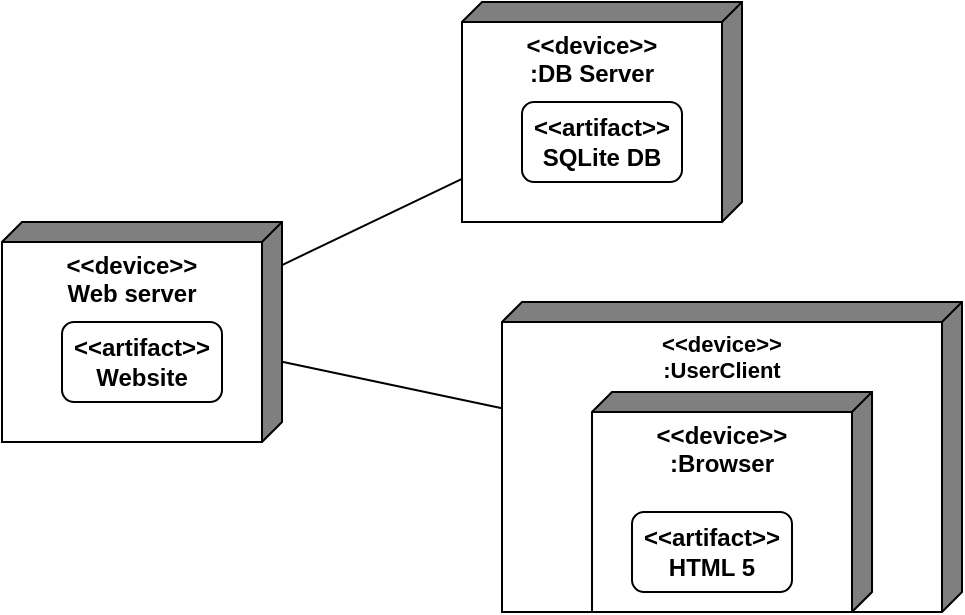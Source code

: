<mxfile version="24.6.4" type="device">
  <diagram name="Página-1" id="IJn38wIQhhthBFGY1MWs">
    <mxGraphModel dx="952" dy="509" grid="1" gridSize="10" guides="1" tooltips="1" connect="1" arrows="1" fold="1" page="1" pageScale="1" pageWidth="1169" pageHeight="1200" math="0" shadow="0">
      <root>
        <mxCell id="0" />
        <mxCell id="1" parent="0" />
        <mxCell id="Y0Gdx1lhaR-PjRliM8U3-7" style="rounded=0;orthogonalLoop=1;jettySize=auto;html=1;endArrow=none;endFill=0;" edge="1" parent="1" source="Y0Gdx1lhaR-PjRliM8U3-1" target="Y0Gdx1lhaR-PjRliM8U3-5">
          <mxGeometry relative="1" as="geometry" />
        </mxCell>
        <mxCell id="Y0Gdx1lhaR-PjRliM8U3-13" style="edgeStyle=none;shape=connector;rounded=0;orthogonalLoop=1;jettySize=auto;html=1;strokeColor=default;align=center;verticalAlign=middle;fontFamily=Helvetica;fontSize=11;fontColor=default;labelBackgroundColor=default;endArrow=none;endFill=0;" edge="1" parent="1" source="Y0Gdx1lhaR-PjRliM8U3-1" target="Y0Gdx1lhaR-PjRliM8U3-12">
          <mxGeometry relative="1" as="geometry" />
        </mxCell>
        <mxCell id="Y0Gdx1lhaR-PjRliM8U3-1" value="&lt;b&gt;&amp;lt;&amp;lt;device&amp;gt;&amp;gt;&lt;/b&gt;&lt;div&gt;&lt;b&gt;Web server&lt;/b&gt;&lt;/div&gt;&lt;div&gt;&lt;b&gt;&lt;br&gt;&lt;/b&gt;&lt;/div&gt;" style="verticalAlign=top;align=center;spacingTop=8;spacingLeft=2;spacingRight=12;shape=cube;size=10;direction=south;fontStyle=0;html=1;whiteSpace=wrap;textShadow=0;gradientColor=none;darkOpacity=0.5;darkOpacity2=0.5;" vertex="1" parent="1">
          <mxGeometry x="160" y="150" width="140" height="110" as="geometry" />
        </mxCell>
        <mxCell id="Y0Gdx1lhaR-PjRliM8U3-2" value="&amp;lt;&amp;lt;artifact&amp;gt;&amp;gt;&lt;div&gt;Website&lt;/div&gt;" style="rounded=1;whiteSpace=wrap;html=1;fontStyle=1" vertex="1" parent="1">
          <mxGeometry x="190" y="200" width="80" height="40" as="geometry" />
        </mxCell>
        <mxCell id="Y0Gdx1lhaR-PjRliM8U3-5" value="&lt;b&gt;&amp;lt;&amp;lt;device&amp;gt;&amp;gt;&lt;/b&gt;&lt;div&gt;&lt;b&gt;:DB Server&lt;/b&gt;&lt;/div&gt;&lt;div&gt;&lt;b&gt;&lt;br&gt;&lt;/b&gt;&lt;/div&gt;" style="verticalAlign=top;align=center;spacingTop=8;spacingLeft=2;spacingRight=12;shape=cube;size=10;direction=south;fontStyle=0;html=1;whiteSpace=wrap;textShadow=0;gradientColor=none;darkOpacity=0.5;darkOpacity2=0.5;" vertex="1" parent="1">
          <mxGeometry x="390" y="40" width="140" height="110" as="geometry" />
        </mxCell>
        <mxCell id="Y0Gdx1lhaR-PjRliM8U3-6" value="&amp;lt;&amp;lt;artifact&amp;gt;&amp;gt;&lt;div&gt;SQLite DB&lt;/div&gt;" style="rounded=1;whiteSpace=wrap;html=1;fontStyle=1" vertex="1" parent="1">
          <mxGeometry x="420" y="90" width="80" height="40" as="geometry" />
        </mxCell>
        <mxCell id="Y0Gdx1lhaR-PjRliM8U3-12" value="&lt;b&gt;&amp;lt;&amp;lt;device&amp;gt;&amp;gt;&lt;/b&gt;&lt;div&gt;&lt;b&gt;:UserClient&lt;/b&gt;&lt;/div&gt;&lt;div&gt;&lt;b&gt;&lt;br&gt;&lt;/b&gt;&lt;/div&gt;" style="verticalAlign=top;align=center;spacingTop=8;spacingLeft=2;spacingRight=12;shape=cube;size=10;direction=south;fontStyle=0;html=1;whiteSpace=wrap;textShadow=0;gradientColor=none;darkOpacity=0.5;darkOpacity2=0.5;fontFamily=Helvetica;fontSize=11;fontColor=default;labelBackgroundColor=default;" vertex="1" parent="1">
          <mxGeometry x="410" y="190" width="230" height="155" as="geometry" />
        </mxCell>
        <mxCell id="Y0Gdx1lhaR-PjRliM8U3-3" value="&lt;b&gt;&amp;lt;&amp;lt;device&amp;gt;&amp;gt;&lt;/b&gt;&lt;div&gt;&lt;b&gt;:Browser&lt;/b&gt;&lt;/div&gt;&lt;div&gt;&lt;b&gt;&lt;br&gt;&lt;/b&gt;&lt;/div&gt;" style="verticalAlign=top;align=center;spacingTop=8;spacingLeft=2;spacingRight=12;shape=cube;size=10;direction=south;fontStyle=0;html=1;whiteSpace=wrap;textShadow=0;gradientColor=none;darkOpacity=0.5;darkOpacity2=0.5;" vertex="1" parent="1">
          <mxGeometry x="455" y="235" width="140" height="110" as="geometry" />
        </mxCell>
        <mxCell id="Y0Gdx1lhaR-PjRliM8U3-4" value="&amp;lt;&amp;lt;artifact&amp;gt;&amp;gt;&lt;div&gt;HTML 5&lt;/div&gt;" style="rounded=1;whiteSpace=wrap;html=1;fontStyle=1" vertex="1" parent="1">
          <mxGeometry x="475" y="295" width="80" height="40" as="geometry" />
        </mxCell>
      </root>
    </mxGraphModel>
  </diagram>
</mxfile>
